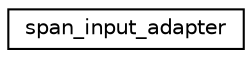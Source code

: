 digraph "Graphical Class Hierarchy"
{
 // LATEX_PDF_SIZE
  edge [fontname="Helvetica",fontsize="10",labelfontname="Helvetica",labelfontsize="10"];
  node [fontname="Helvetica",fontsize="10",shape=record];
  rankdir="LR";
  Node0 [label="span_input_adapter",height=0.2,width=0.4,color="black", fillcolor="white", style="filled",URL="$classdetail_1_1span__input__adapter.html",tooltip=" "];
}
